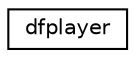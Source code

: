 digraph "Graphical Class Hierarchy"
{
 // LATEX_PDF_SIZE
  edge [fontname="Helvetica",fontsize="10",labelfontname="Helvetica",labelfontsize="10"];
  node [fontname="Helvetica",fontsize="10",shape=record];
  rankdir="LR";
  Node0 [label="dfplayer",height=0.2,width=0.4,color="black", fillcolor="white", style="filled",URL="$structdfplayer.html",tooltip="A DFPlayer Mini device descriptor."];
}
